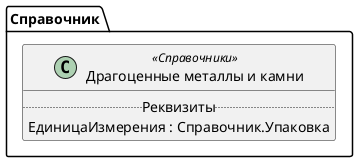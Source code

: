 ﻿@startuml ДрагоценныеМатериалы
'!include templates.wsd
'..\include templates.wsd
class Справочник.ДрагоценныеМатериалы as "Драгоценные металлы и камни" <<Справочники>>
{
..Реквизиты..
ЕдиницаИзмерения : Справочник.Упаковка
}
@enduml
